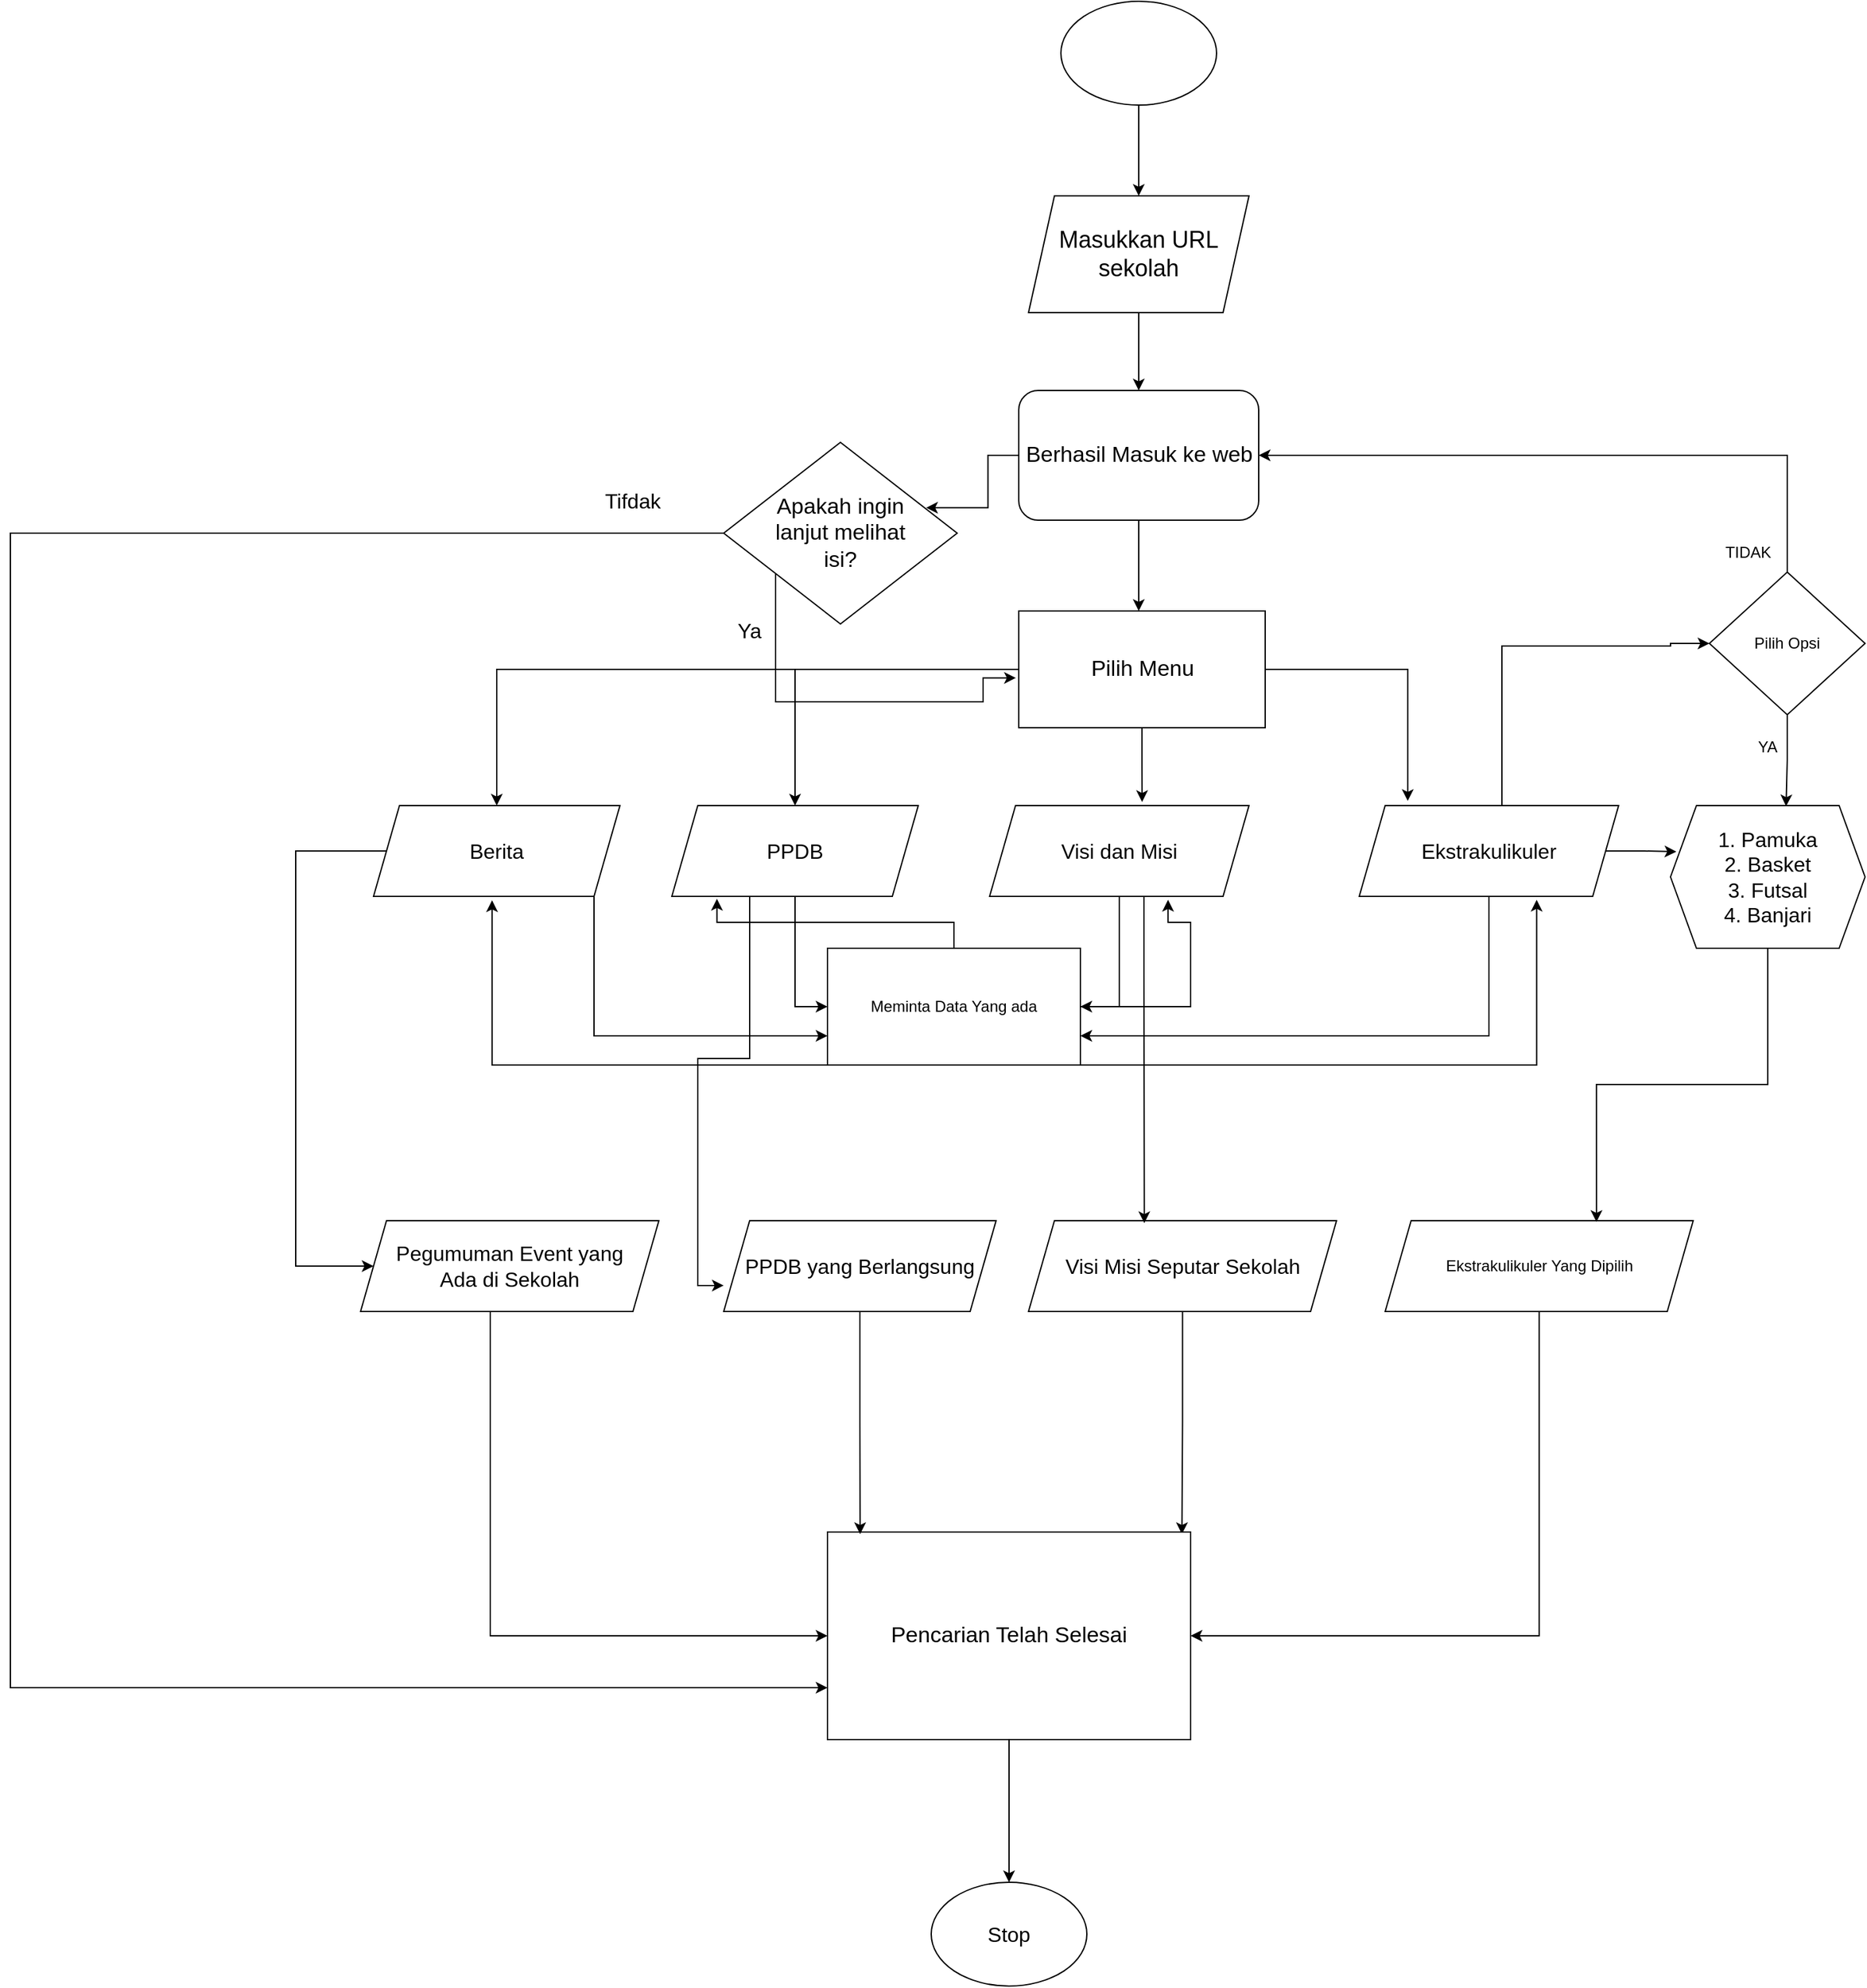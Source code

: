 <mxfile version="26.0.8">
  <diagram name="Halaman-1" id="MWJdhkJCcwb4fm-YtDvc">
    <mxGraphModel dx="2587" dy="940" grid="1" gridSize="10" guides="1" tooltips="1" connect="1" arrows="1" fold="1" page="1" pageScale="1" pageWidth="827" pageHeight="1169" math="0" shadow="0">
      <root>
        <mxCell id="0" />
        <mxCell id="1" parent="0" />
        <mxCell id="NPOM0mW9gNAZ9PnJrEny-5" value="" style="edgeStyle=orthogonalEdgeStyle;rounded=0;orthogonalLoop=1;jettySize=auto;html=1;" edge="1" parent="1" source="NPOM0mW9gNAZ9PnJrEny-2" target="NPOM0mW9gNAZ9PnJrEny-4">
          <mxGeometry relative="1" as="geometry" />
        </mxCell>
        <mxCell id="NPOM0mW9gNAZ9PnJrEny-2" value="" style="ellipse;whiteSpace=wrap;html=1;" vertex="1" parent="1">
          <mxGeometry x="340" y="60" width="120" height="80" as="geometry" />
        </mxCell>
        <mxCell id="NPOM0mW9gNAZ9PnJrEny-3" value="&lt;font style=&quot;font-size: 16px;&quot;&gt;Stop&lt;/font&gt;" style="ellipse;whiteSpace=wrap;html=1;" vertex="1" parent="1">
          <mxGeometry x="240" y="1510" width="120" height="80" as="geometry" />
        </mxCell>
        <mxCell id="NPOM0mW9gNAZ9PnJrEny-8" value="" style="edgeStyle=orthogonalEdgeStyle;rounded=0;orthogonalLoop=1;jettySize=auto;html=1;" edge="1" parent="1" source="NPOM0mW9gNAZ9PnJrEny-4">
          <mxGeometry relative="1" as="geometry">
            <mxPoint x="400.0" y="360" as="targetPoint" />
          </mxGeometry>
        </mxCell>
        <mxCell id="NPOM0mW9gNAZ9PnJrEny-4" value="&lt;font style=&quot;font-size: 18px;&quot;&gt;Masukkan URL sekolah&lt;br&gt;&lt;/font&gt;" style="shape=parallelogram;perimeter=parallelogramPerimeter;whiteSpace=wrap;html=1;fixedSize=1;" vertex="1" parent="1">
          <mxGeometry x="315" y="210" width="170" height="90" as="geometry" />
        </mxCell>
        <mxCell id="NPOM0mW9gNAZ9PnJrEny-26" style="edgeStyle=orthogonalEdgeStyle;rounded=0;orthogonalLoop=1;jettySize=auto;html=1;entryX=0;entryY=0.5;entryDx=0;entryDy=0;" edge="1" parent="1" source="NPOM0mW9gNAZ9PnJrEny-9" target="NPOM0mW9gNAZ9PnJrEny-24">
          <mxGeometry relative="1" as="geometry" />
        </mxCell>
        <mxCell id="NPOM0mW9gNAZ9PnJrEny-9" value="&lt;font style=&quot;font-size: 16px;&quot;&gt;PPDB&lt;/font&gt;" style="shape=parallelogram;perimeter=parallelogramPerimeter;whiteSpace=wrap;html=1;fixedSize=1;" vertex="1" parent="1">
          <mxGeometry x="40" y="680" width="190" height="70" as="geometry" />
        </mxCell>
        <mxCell id="NPOM0mW9gNAZ9PnJrEny-27" style="edgeStyle=orthogonalEdgeStyle;rounded=0;orthogonalLoop=1;jettySize=auto;html=1;entryX=1;entryY=0.5;entryDx=0;entryDy=0;" edge="1" parent="1" source="NPOM0mW9gNAZ9PnJrEny-11" target="NPOM0mW9gNAZ9PnJrEny-24">
          <mxGeometry relative="1" as="geometry" />
        </mxCell>
        <mxCell id="NPOM0mW9gNAZ9PnJrEny-11" value="&lt;font style=&quot;font-size: 16px;&quot;&gt;Visi dan Misi&lt;/font&gt;" style="shape=parallelogram;perimeter=parallelogramPerimeter;whiteSpace=wrap;html=1;fixedSize=1;" vertex="1" parent="1">
          <mxGeometry x="285" y="680" width="200" height="70" as="geometry" />
        </mxCell>
        <mxCell id="NPOM0mW9gNAZ9PnJrEny-28" style="edgeStyle=orthogonalEdgeStyle;rounded=0;orthogonalLoop=1;jettySize=auto;html=1;entryX=1;entryY=0.75;entryDx=0;entryDy=0;" edge="1" parent="1" source="NPOM0mW9gNAZ9PnJrEny-12" target="NPOM0mW9gNAZ9PnJrEny-24">
          <mxGeometry relative="1" as="geometry">
            <Array as="points">
              <mxPoint x="670" y="858" />
            </Array>
          </mxGeometry>
        </mxCell>
        <mxCell id="NPOM0mW9gNAZ9PnJrEny-12" value="&lt;font style=&quot;font-size: 16px;&quot;&gt;Ekstrakulikuler&lt;/font&gt;" style="shape=parallelogram;perimeter=parallelogramPerimeter;whiteSpace=wrap;html=1;fixedSize=1;" vertex="1" parent="1">
          <mxGeometry x="570" y="680" width="200" height="70" as="geometry" />
        </mxCell>
        <mxCell id="NPOM0mW9gNAZ9PnJrEny-22" style="edgeStyle=orthogonalEdgeStyle;rounded=0;orthogonalLoop=1;jettySize=auto;html=1;entryX=0.5;entryY=0;entryDx=0;entryDy=0;" edge="1" parent="1" source="NPOM0mW9gNAZ9PnJrEny-14">
          <mxGeometry relative="1" as="geometry">
            <mxPoint x="400" y="530" as="targetPoint" />
          </mxGeometry>
        </mxCell>
        <mxCell id="NPOM0mW9gNAZ9PnJrEny-14" value="&lt;font style=&quot;font-size: 17px;&quot;&gt;Berhasil Masuk ke web&lt;/font&gt;" style="rounded=1;whiteSpace=wrap;html=1;" vertex="1" parent="1">
          <mxGeometry x="307.5" y="360" width="185" height="100" as="geometry" />
        </mxCell>
        <mxCell id="NPOM0mW9gNAZ9PnJrEny-18" style="edgeStyle=orthogonalEdgeStyle;rounded=0;orthogonalLoop=1;jettySize=auto;html=1;entryX=0;entryY=0.75;entryDx=0;entryDy=0;" edge="1" parent="1" source="NPOM0mW9gNAZ9PnJrEny-15">
          <mxGeometry relative="1" as="geometry">
            <mxPoint x="305.263" y="581.579" as="targetPoint" />
            <Array as="points">
              <mxPoint x="120" y="600" />
              <mxPoint x="280" y="600" />
              <mxPoint x="280" y="582" />
            </Array>
          </mxGeometry>
        </mxCell>
        <mxCell id="NPOM0mW9gNAZ9PnJrEny-79" style="edgeStyle=orthogonalEdgeStyle;rounded=0;orthogonalLoop=1;jettySize=auto;html=1;entryX=0;entryY=0.75;entryDx=0;entryDy=0;" edge="1" parent="1" source="NPOM0mW9gNAZ9PnJrEny-15" target="NPOM0mW9gNAZ9PnJrEny-70">
          <mxGeometry relative="1" as="geometry">
            <Array as="points">
              <mxPoint x="-470" y="470" />
              <mxPoint x="-470" y="1360" />
            </Array>
          </mxGeometry>
        </mxCell>
        <mxCell id="NPOM0mW9gNAZ9PnJrEny-15" value="&lt;div&gt;&lt;font style=&quot;font-size: 17px;&quot;&gt;Apakah ingin &lt;br&gt;&lt;/font&gt;&lt;/div&gt;&lt;div&gt;&lt;font style=&quot;font-size: 17px;&quot;&gt;lanjut melihat &lt;br&gt;&lt;/font&gt;&lt;/div&gt;&lt;div&gt;&lt;font style=&quot;font-size: 17px;&quot;&gt;isi?&lt;br&gt;&lt;/font&gt;&lt;/div&gt;" style="rhombus;whiteSpace=wrap;html=1;" vertex="1" parent="1">
          <mxGeometry x="80" y="400" width="180" height="140" as="geometry" />
        </mxCell>
        <mxCell id="NPOM0mW9gNAZ9PnJrEny-25" style="edgeStyle=orthogonalEdgeStyle;rounded=0;orthogonalLoop=1;jettySize=auto;html=1;entryX=0;entryY=0.75;entryDx=0;entryDy=0;" edge="1" parent="1" source="NPOM0mW9gNAZ9PnJrEny-16" target="NPOM0mW9gNAZ9PnJrEny-24">
          <mxGeometry relative="1" as="geometry">
            <Array as="points">
              <mxPoint x="-20" y="858" />
            </Array>
          </mxGeometry>
        </mxCell>
        <mxCell id="NPOM0mW9gNAZ9PnJrEny-16" value="&lt;font style=&quot;font-size: 16px;&quot;&gt;Berita&lt;br&gt;&lt;/font&gt;" style="shape=parallelogram;perimeter=parallelogramPerimeter;whiteSpace=wrap;html=1;fixedSize=1;" vertex="1" parent="1">
          <mxGeometry x="-190" y="680" width="190" height="70" as="geometry" />
        </mxCell>
        <mxCell id="NPOM0mW9gNAZ9PnJrEny-19" value="&lt;font style=&quot;font-size: 16px;&quot;&gt;Ya&lt;/font&gt;" style="text;html=1;align=center;verticalAlign=middle;whiteSpace=wrap;rounded=0;" vertex="1" parent="1">
          <mxGeometry x="70" y="530" width="60" height="30" as="geometry" />
        </mxCell>
        <mxCell id="NPOM0mW9gNAZ9PnJrEny-20" value="&lt;font style=&quot;font-size: 16px;&quot;&gt;Tifdak&lt;/font&gt;" style="text;html=1;align=center;verticalAlign=middle;whiteSpace=wrap;rounded=0;" vertex="1" parent="1">
          <mxGeometry x="-20" y="430" width="60" height="30" as="geometry" />
        </mxCell>
        <mxCell id="NPOM0mW9gNAZ9PnJrEny-21" style="edgeStyle=orthogonalEdgeStyle;rounded=0;orthogonalLoop=1;jettySize=auto;html=1;entryX=0.867;entryY=0.36;entryDx=0;entryDy=0;entryPerimeter=0;" edge="1" parent="1" source="NPOM0mW9gNAZ9PnJrEny-14" target="NPOM0mW9gNAZ9PnJrEny-15">
          <mxGeometry relative="1" as="geometry" />
        </mxCell>
        <mxCell id="NPOM0mW9gNAZ9PnJrEny-59" style="edgeStyle=orthogonalEdgeStyle;rounded=0;orthogonalLoop=1;jettySize=auto;html=1;entryX=0.5;entryY=0;entryDx=0;entryDy=0;" edge="1" parent="1" source="NPOM0mW9gNAZ9PnJrEny-23" target="NPOM0mW9gNAZ9PnJrEny-16">
          <mxGeometry relative="1" as="geometry" />
        </mxCell>
        <mxCell id="NPOM0mW9gNAZ9PnJrEny-60" style="edgeStyle=orthogonalEdgeStyle;rounded=0;orthogonalLoop=1;jettySize=auto;html=1;entryX=0.5;entryY=0;entryDx=0;entryDy=0;" edge="1" parent="1" source="NPOM0mW9gNAZ9PnJrEny-23" target="NPOM0mW9gNAZ9PnJrEny-9">
          <mxGeometry relative="1" as="geometry" />
        </mxCell>
        <mxCell id="NPOM0mW9gNAZ9PnJrEny-23" value="&lt;font style=&quot;font-size: 17px;&quot;&gt;Pilih Menu &lt;/font&gt;" style="rounded=0;whiteSpace=wrap;html=1;" vertex="1" parent="1">
          <mxGeometry x="307.5" y="530" width="190" height="90" as="geometry" />
        </mxCell>
        <mxCell id="NPOM0mW9gNAZ9PnJrEny-32" style="edgeStyle=orthogonalEdgeStyle;rounded=0;orthogonalLoop=1;jettySize=auto;html=1;entryX=0.688;entryY=1.038;entryDx=0;entryDy=0;entryPerimeter=0;" edge="1" parent="1" source="NPOM0mW9gNAZ9PnJrEny-24" target="NPOM0mW9gNAZ9PnJrEny-11">
          <mxGeometry relative="1" as="geometry">
            <mxPoint x="390" y="770" as="targetPoint" />
            <Array as="points">
              <mxPoint x="440" y="835" />
              <mxPoint x="440" y="770" />
              <mxPoint x="423" y="770" />
            </Array>
          </mxGeometry>
        </mxCell>
        <mxCell id="NPOM0mW9gNAZ9PnJrEny-24" value="Meminta Data Yang ada" style="rounded=0;whiteSpace=wrap;html=1;" vertex="1" parent="1">
          <mxGeometry x="160" y="790" width="195" height="90" as="geometry" />
        </mxCell>
        <mxCell id="NPOM0mW9gNAZ9PnJrEny-30" style="edgeStyle=orthogonalEdgeStyle;rounded=0;orthogonalLoop=1;jettySize=auto;html=1;entryX=0.481;entryY=1.043;entryDx=0;entryDy=0;entryPerimeter=0;" edge="1" parent="1" source="NPOM0mW9gNAZ9PnJrEny-24" target="NPOM0mW9gNAZ9PnJrEny-16">
          <mxGeometry relative="1" as="geometry">
            <Array as="points">
              <mxPoint x="-99" y="880" />
            </Array>
          </mxGeometry>
        </mxCell>
        <mxCell id="NPOM0mW9gNAZ9PnJrEny-33" style="edgeStyle=orthogonalEdgeStyle;rounded=0;orthogonalLoop=1;jettySize=auto;html=1;entryX=0.183;entryY=1.027;entryDx=0;entryDy=0;entryPerimeter=0;" edge="1" parent="1" source="NPOM0mW9gNAZ9PnJrEny-24" target="NPOM0mW9gNAZ9PnJrEny-9">
          <mxGeometry relative="1" as="geometry" />
        </mxCell>
        <mxCell id="NPOM0mW9gNAZ9PnJrEny-35" style="edgeStyle=orthogonalEdgeStyle;rounded=0;orthogonalLoop=1;jettySize=auto;html=1;entryX=0.684;entryY=1.037;entryDx=0;entryDy=0;entryPerimeter=0;" edge="1" parent="1" source="NPOM0mW9gNAZ9PnJrEny-24" target="NPOM0mW9gNAZ9PnJrEny-12">
          <mxGeometry relative="1" as="geometry">
            <Array as="points">
              <mxPoint x="707" y="880" />
            </Array>
          </mxGeometry>
        </mxCell>
        <mxCell id="NPOM0mW9gNAZ9PnJrEny-72" style="edgeStyle=orthogonalEdgeStyle;rounded=0;orthogonalLoop=1;jettySize=auto;html=1;entryX=0;entryY=0.5;entryDx=0;entryDy=0;" edge="1" parent="1" source="NPOM0mW9gNAZ9PnJrEny-36" target="NPOM0mW9gNAZ9PnJrEny-70">
          <mxGeometry relative="1" as="geometry">
            <Array as="points">
              <mxPoint x="-100" y="1320" />
            </Array>
          </mxGeometry>
        </mxCell>
        <mxCell id="NPOM0mW9gNAZ9PnJrEny-36" value="&lt;div&gt;&lt;font style=&quot;font-size: 16px;&quot;&gt;Pegumuman Event yang&lt;/font&gt;&lt;/div&gt;&lt;div&gt;&lt;font style=&quot;font-size: 16px;&quot;&gt;Ada di Sekolah&lt;br&gt;&lt;/font&gt;&lt;/div&gt;" style="shape=parallelogram;perimeter=parallelogramPerimeter;whiteSpace=wrap;html=1;fixedSize=1;" vertex="1" parent="1">
          <mxGeometry x="-200" y="1000" width="230" height="70" as="geometry" />
        </mxCell>
        <mxCell id="NPOM0mW9gNAZ9PnJrEny-38" value="&lt;font style=&quot;font-size: 16px;&quot;&gt;PPDB yang Berlangsung&lt;/font&gt;" style="shape=parallelogram;perimeter=parallelogramPerimeter;whiteSpace=wrap;html=1;fixedSize=1;" vertex="1" parent="1">
          <mxGeometry x="80" y="1000" width="210" height="70" as="geometry" />
        </mxCell>
        <mxCell id="NPOM0mW9gNAZ9PnJrEny-75" style="edgeStyle=orthogonalEdgeStyle;rounded=0;orthogonalLoop=1;jettySize=auto;html=1;entryX=0.976;entryY=0.01;entryDx=0;entryDy=0;entryPerimeter=0;" edge="1" parent="1" source="NPOM0mW9gNAZ9PnJrEny-41" target="NPOM0mW9gNAZ9PnJrEny-70">
          <mxGeometry relative="1" as="geometry">
            <mxPoint x="433.75" y="1230" as="targetPoint" />
          </mxGeometry>
        </mxCell>
        <mxCell id="NPOM0mW9gNAZ9PnJrEny-41" value="&lt;font style=&quot;font-size: 16px;&quot;&gt;Visi Misi Seputar Sekolah&lt;/font&gt;" style="shape=parallelogram;perimeter=parallelogramPerimeter;whiteSpace=wrap;html=1;fixedSize=1;" vertex="1" parent="1">
          <mxGeometry x="315" y="1000" width="237.5" height="70" as="geometry" />
        </mxCell>
        <mxCell id="NPOM0mW9gNAZ9PnJrEny-42" style="edgeStyle=orthogonalEdgeStyle;rounded=0;orthogonalLoop=1;jettySize=auto;html=1;entryX=0.376;entryY=0.027;entryDx=0;entryDy=0;entryPerimeter=0;" edge="1" parent="1" source="NPOM0mW9gNAZ9PnJrEny-11" target="NPOM0mW9gNAZ9PnJrEny-41">
          <mxGeometry relative="1" as="geometry">
            <Array as="points">
              <mxPoint x="404" y="810" />
              <mxPoint x="404" y="810" />
            </Array>
          </mxGeometry>
        </mxCell>
        <mxCell id="NPOM0mW9gNAZ9PnJrEny-76" style="edgeStyle=orthogonalEdgeStyle;rounded=0;orthogonalLoop=1;jettySize=auto;html=1;entryX=1;entryY=0.5;entryDx=0;entryDy=0;" edge="1" parent="1" source="NPOM0mW9gNAZ9PnJrEny-43" target="NPOM0mW9gNAZ9PnJrEny-70">
          <mxGeometry relative="1" as="geometry">
            <Array as="points">
              <mxPoint x="709" y="1320" />
            </Array>
          </mxGeometry>
        </mxCell>
        <mxCell id="NPOM0mW9gNAZ9PnJrEny-43" value="Ekstrakulikuler Yang Dipilih" style="shape=parallelogram;perimeter=parallelogramPerimeter;whiteSpace=wrap;html=1;fixedSize=1;" vertex="1" parent="1">
          <mxGeometry x="590" y="1000" width="237.5" height="70" as="geometry" />
        </mxCell>
        <mxCell id="NPOM0mW9gNAZ9PnJrEny-45" value="&lt;div&gt;&lt;font style=&quot;font-size: 16px;&quot;&gt;1. Pamuka&lt;/font&gt;&lt;/div&gt;&lt;div&gt;&lt;font style=&quot;font-size: 16px;&quot;&gt;2. Basket&lt;/font&gt;&lt;/div&gt;&lt;div&gt;&lt;font style=&quot;font-size: 16px;&quot;&gt;3. Futsal&lt;/font&gt;&lt;/div&gt;&lt;div&gt;&lt;font style=&quot;font-size: 16px;&quot;&gt;4. Banjari&lt;br&gt;&lt;/font&gt;&lt;/div&gt;" style="shape=hexagon;perimeter=hexagonPerimeter2;whiteSpace=wrap;html=1;fixedSize=1;" vertex="1" parent="1">
          <mxGeometry x="810" y="680" width="150" height="110" as="geometry" />
        </mxCell>
        <mxCell id="NPOM0mW9gNAZ9PnJrEny-48" style="edgeStyle=orthogonalEdgeStyle;rounded=0;orthogonalLoop=1;jettySize=auto;html=1;entryX=0.03;entryY=0.323;entryDx=0;entryDy=0;entryPerimeter=0;" edge="1" parent="1" source="NPOM0mW9gNAZ9PnJrEny-12" target="NPOM0mW9gNAZ9PnJrEny-45">
          <mxGeometry relative="1" as="geometry" />
        </mxCell>
        <mxCell id="NPOM0mW9gNAZ9PnJrEny-53" style="edgeStyle=orthogonalEdgeStyle;rounded=0;orthogonalLoop=1;jettySize=auto;html=1;entryX=1;entryY=0.5;entryDx=0;entryDy=0;" edge="1" parent="1" source="NPOM0mW9gNAZ9PnJrEny-49" target="NPOM0mW9gNAZ9PnJrEny-14">
          <mxGeometry relative="1" as="geometry">
            <Array as="points">
              <mxPoint x="900" y="410" />
            </Array>
          </mxGeometry>
        </mxCell>
        <mxCell id="NPOM0mW9gNAZ9PnJrEny-49" value="Pilih Opsi" style="rhombus;whiteSpace=wrap;html=1;" vertex="1" parent="1">
          <mxGeometry x="840" y="500" width="120" height="110" as="geometry" />
        </mxCell>
        <mxCell id="NPOM0mW9gNAZ9PnJrEny-51" style="edgeStyle=orthogonalEdgeStyle;rounded=0;orthogonalLoop=1;jettySize=auto;html=1;entryX=0;entryY=0.5;entryDx=0;entryDy=0;" edge="1" parent="1" source="NPOM0mW9gNAZ9PnJrEny-12" target="NPOM0mW9gNAZ9PnJrEny-49">
          <mxGeometry relative="1" as="geometry">
            <mxPoint x="830" y="560" as="targetPoint" />
            <Array as="points">
              <mxPoint x="680" y="557" />
              <mxPoint x="810" y="557" />
              <mxPoint x="810" y="555" />
            </Array>
          </mxGeometry>
        </mxCell>
        <mxCell id="NPOM0mW9gNAZ9PnJrEny-52" style="edgeStyle=orthogonalEdgeStyle;rounded=0;orthogonalLoop=1;jettySize=auto;html=1;entryX=0.594;entryY=0.005;entryDx=0;entryDy=0;entryPerimeter=0;" edge="1" parent="1" source="NPOM0mW9gNAZ9PnJrEny-49" target="NPOM0mW9gNAZ9PnJrEny-45">
          <mxGeometry relative="1" as="geometry" />
        </mxCell>
        <mxCell id="NPOM0mW9gNAZ9PnJrEny-54" value="YA" style="text;html=1;align=center;verticalAlign=middle;whiteSpace=wrap;rounded=0;" vertex="1" parent="1">
          <mxGeometry x="855" y="620" width="60" height="30" as="geometry" />
        </mxCell>
        <mxCell id="NPOM0mW9gNAZ9PnJrEny-55" value="TIDAK" style="text;html=1;align=center;verticalAlign=middle;whiteSpace=wrap;rounded=0;" vertex="1" parent="1">
          <mxGeometry x="840" y="470" width="60" height="30" as="geometry" />
        </mxCell>
        <mxCell id="NPOM0mW9gNAZ9PnJrEny-58" style="edgeStyle=orthogonalEdgeStyle;rounded=0;orthogonalLoop=1;jettySize=auto;html=1;entryX=0.686;entryY=0.014;entryDx=0;entryDy=0;entryPerimeter=0;" edge="1" parent="1" source="NPOM0mW9gNAZ9PnJrEny-45" target="NPOM0mW9gNAZ9PnJrEny-43">
          <mxGeometry relative="1" as="geometry" />
        </mxCell>
        <mxCell id="NPOM0mW9gNAZ9PnJrEny-63" style="edgeStyle=orthogonalEdgeStyle;rounded=0;orthogonalLoop=1;jettySize=auto;html=1;entryX=0.588;entryY=-0.039;entryDx=0;entryDy=0;entryPerimeter=0;" edge="1" parent="1" source="NPOM0mW9gNAZ9PnJrEny-23" target="NPOM0mW9gNAZ9PnJrEny-11">
          <mxGeometry relative="1" as="geometry" />
        </mxCell>
        <mxCell id="NPOM0mW9gNAZ9PnJrEny-64" style="edgeStyle=orthogonalEdgeStyle;rounded=0;orthogonalLoop=1;jettySize=auto;html=1;entryX=0.187;entryY=-0.051;entryDx=0;entryDy=0;entryPerimeter=0;" edge="1" parent="1" source="NPOM0mW9gNAZ9PnJrEny-23" target="NPOM0mW9gNAZ9PnJrEny-12">
          <mxGeometry relative="1" as="geometry" />
        </mxCell>
        <mxCell id="NPOM0mW9gNAZ9PnJrEny-65" style="edgeStyle=orthogonalEdgeStyle;rounded=0;orthogonalLoop=1;jettySize=auto;html=1;entryX=0;entryY=0.714;entryDx=0;entryDy=0;entryPerimeter=0;" edge="1" parent="1" source="NPOM0mW9gNAZ9PnJrEny-9" target="NPOM0mW9gNAZ9PnJrEny-38">
          <mxGeometry relative="1" as="geometry">
            <Array as="points">
              <mxPoint x="100" y="875" />
              <mxPoint x="60" y="875" />
              <mxPoint x="60" y="1050" />
            </Array>
          </mxGeometry>
        </mxCell>
        <mxCell id="NPOM0mW9gNAZ9PnJrEny-66" style="edgeStyle=orthogonalEdgeStyle;rounded=0;orthogonalLoop=1;jettySize=auto;html=1;entryX=0;entryY=0.5;entryDx=0;entryDy=0;" edge="1" parent="1" source="NPOM0mW9gNAZ9PnJrEny-16" target="NPOM0mW9gNAZ9PnJrEny-36">
          <mxGeometry relative="1" as="geometry">
            <Array as="points">
              <mxPoint x="-250" y="715" />
              <mxPoint x="-250" y="1035" />
            </Array>
          </mxGeometry>
        </mxCell>
        <mxCell id="NPOM0mW9gNAZ9PnJrEny-78" style="edgeStyle=orthogonalEdgeStyle;rounded=0;orthogonalLoop=1;jettySize=auto;html=1;entryX=0.5;entryY=0;entryDx=0;entryDy=0;" edge="1" parent="1" source="NPOM0mW9gNAZ9PnJrEny-70" target="NPOM0mW9gNAZ9PnJrEny-3">
          <mxGeometry relative="1" as="geometry" />
        </mxCell>
        <mxCell id="NPOM0mW9gNAZ9PnJrEny-70" value="&lt;font style=&quot;font-size: 17px;&quot;&gt;Pencarian Telah Selesai&lt;/font&gt;" style="rounded=0;whiteSpace=wrap;html=1;" vertex="1" parent="1">
          <mxGeometry x="160" y="1240" width="280" height="160" as="geometry" />
        </mxCell>
        <mxCell id="NPOM0mW9gNAZ9PnJrEny-73" style="edgeStyle=orthogonalEdgeStyle;rounded=0;orthogonalLoop=1;jettySize=auto;html=1;entryX=0.09;entryY=0.01;entryDx=0;entryDy=0;entryPerimeter=0;" edge="1" parent="1" source="NPOM0mW9gNAZ9PnJrEny-38" target="NPOM0mW9gNAZ9PnJrEny-70">
          <mxGeometry relative="1" as="geometry" />
        </mxCell>
      </root>
    </mxGraphModel>
  </diagram>
</mxfile>
